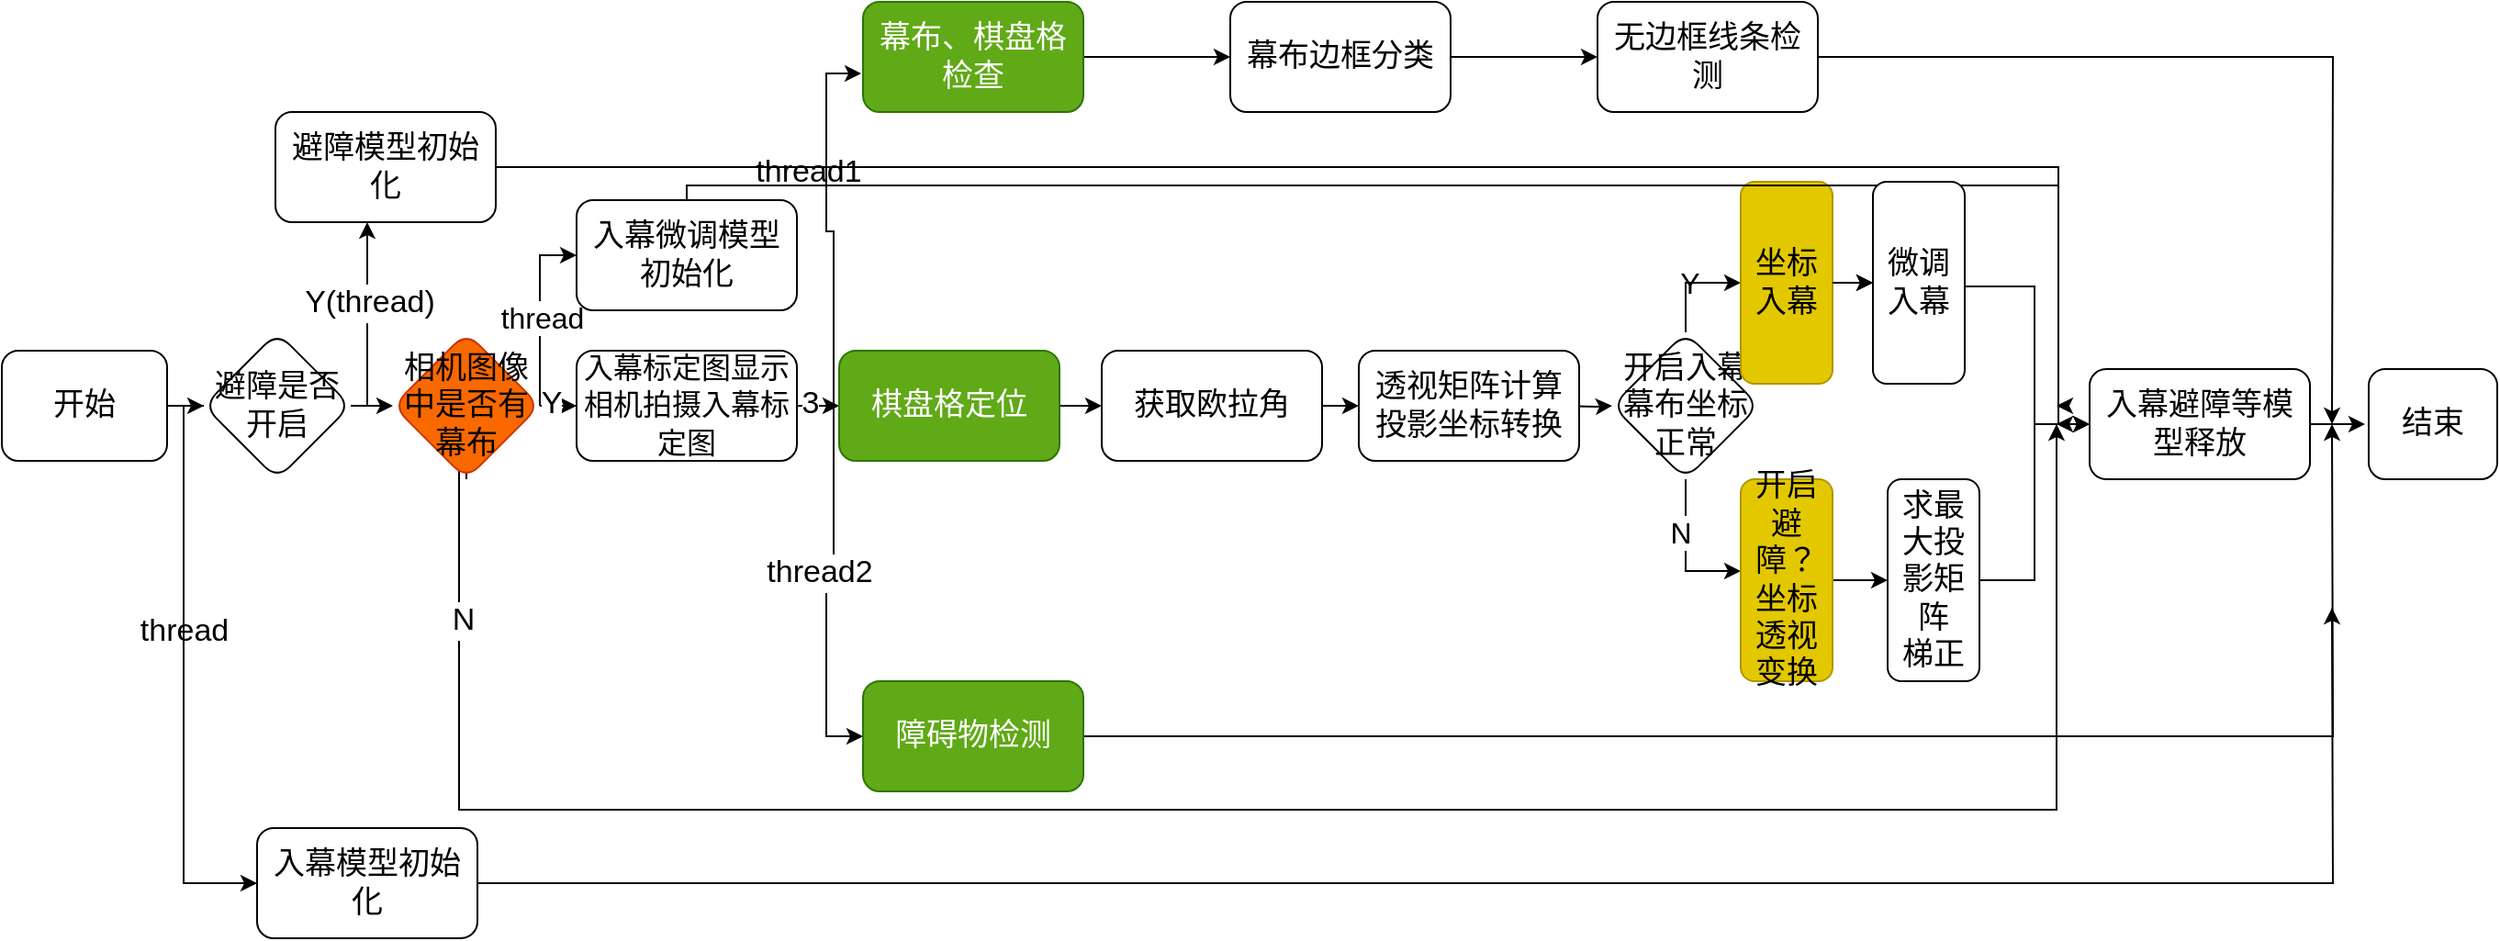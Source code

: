 <mxfile version="28.0.6">
  <diagram name="第 1 页" id="eUOdUabtTJqjUHIHZATa">
    <mxGraphModel dx="1428" dy="743" grid="1" gridSize="10" guides="1" tooltips="1" connect="1" arrows="1" fold="1" page="1" pageScale="1" pageWidth="827" pageHeight="1169" math="0" shadow="0">
      <root>
        <mxCell id="0" />
        <mxCell id="1" parent="0" />
        <mxCell id="50aGyaner4wVHb0yDlN_-3" value="" style="edgeStyle=orthogonalEdgeStyle;rounded=0;orthogonalLoop=1;jettySize=auto;html=1;fontSize=17;" parent="1" source="50aGyaner4wVHb0yDlN_-1" target="50aGyaner4wVHb0yDlN_-2" edge="1">
          <mxGeometry relative="1" as="geometry" />
        </mxCell>
        <mxCell id="50aGyaner4wVHb0yDlN_-74" style="edgeStyle=orthogonalEdgeStyle;rounded=0;orthogonalLoop=1;jettySize=auto;html=1;exitX=1;exitY=0.5;exitDx=0;exitDy=0;entryX=0;entryY=0.5;entryDx=0;entryDy=0;fontSize=17;" parent="1" source="50aGyaner4wVHb0yDlN_-1" target="50aGyaner4wVHb0yDlN_-70" edge="1">
          <mxGeometry relative="1" as="geometry">
            <Array as="points">
              <mxPoint x="230" y="300" />
              <mxPoint x="230" y="560" />
            </Array>
          </mxGeometry>
        </mxCell>
        <mxCell id="50aGyaner4wVHb0yDlN_-1" value="开始" style="rounded=1;whiteSpace=wrap;html=1;fontSize=17;" parent="1" vertex="1">
          <mxGeometry x="131" y="270" width="90" height="60" as="geometry" />
        </mxCell>
        <mxCell id="50aGyaner4wVHb0yDlN_-5" value="" style="edgeStyle=orthogonalEdgeStyle;rounded=0;orthogonalLoop=1;jettySize=auto;html=1;fontSize=17;" parent="1" source="50aGyaner4wVHb0yDlN_-2" target="50aGyaner4wVHb0yDlN_-4" edge="1">
          <mxGeometry relative="1" as="geometry" />
        </mxCell>
        <mxCell id="50aGyaner4wVHb0yDlN_-76" value="" style="edgeStyle=orthogonalEdgeStyle;rounded=0;orthogonalLoop=1;jettySize=auto;html=1;fontSize=17;" parent="1" source="50aGyaner4wVHb0yDlN_-2" target="50aGyaner4wVHb0yDlN_-75" edge="1">
          <mxGeometry relative="1" as="geometry">
            <Array as="points">
              <mxPoint x="330" y="300" />
            </Array>
          </mxGeometry>
        </mxCell>
        <mxCell id="50aGyaner4wVHb0yDlN_-79" value="Y(thread)" style="edgeLabel;html=1;align=center;verticalAlign=middle;resizable=0;points=[];fontSize=17;" parent="50aGyaner4wVHb0yDlN_-76" vertex="1" connectable="0">
          <mxGeometry x="0.189" relative="1" as="geometry">
            <mxPoint x="1" as="offset" />
          </mxGeometry>
        </mxCell>
        <mxCell id="50aGyaner4wVHb0yDlN_-2" value="避障是否开启" style="rhombus;whiteSpace=wrap;html=1;rounded=1;fontSize=17;" parent="1" vertex="1">
          <mxGeometry x="241" y="260" width="80" height="80" as="geometry" />
        </mxCell>
        <mxCell id="50aGyaner4wVHb0yDlN_-25" style="edgeStyle=orthogonalEdgeStyle;rounded=0;orthogonalLoop=1;jettySize=auto;html=1;fontSize=17;" parent="1" source="50aGyaner4wVHb0yDlN_-4" target="50aGyaner4wVHb0yDlN_-10" edge="1">
          <mxGeometry relative="1" as="geometry" />
        </mxCell>
        <mxCell id="50aGyaner4wVHb0yDlN_-78" value="Y" style="edgeLabel;html=1;align=center;verticalAlign=middle;resizable=0;points=[];fontSize=17;" parent="50aGyaner4wVHb0yDlN_-25" vertex="1" connectable="0">
          <mxGeometry x="0.533" y="1" relative="1" as="geometry">
            <mxPoint as="offset" />
          </mxGeometry>
        </mxCell>
        <mxCell id="50aGyaner4wVHb0yDlN_-72" style="edgeStyle=orthogonalEdgeStyle;rounded=0;orthogonalLoop=1;jettySize=auto;html=1;exitX=0.5;exitY=1;exitDx=0;exitDy=0;fontSize=17;" parent="1" source="50aGyaner4wVHb0yDlN_-4" edge="1">
          <mxGeometry relative="1" as="geometry">
            <mxPoint x="1250" y="310" as="targetPoint" />
            <mxPoint x="384" y="370" as="sourcePoint" />
            <Array as="points">
              <mxPoint x="384" y="330" />
              <mxPoint x="380" y="330" />
              <mxPoint x="380" y="520" />
              <mxPoint x="1250" y="520" />
            </Array>
          </mxGeometry>
        </mxCell>
        <mxCell id="50aGyaner4wVHb0yDlN_-73" value="N" style="edgeLabel;html=1;align=center;verticalAlign=middle;resizable=0;points=[];fontSize=17;" parent="50aGyaner4wVHb0yDlN_-72" vertex="1" connectable="0">
          <mxGeometry x="-0.843" y="2" relative="1" as="geometry">
            <mxPoint as="offset" />
          </mxGeometry>
        </mxCell>
        <mxCell id="50aGyaner4wVHb0yDlN_-83" style="edgeStyle=orthogonalEdgeStyle;rounded=0;orthogonalLoop=1;jettySize=auto;html=1;entryX=0;entryY=0.5;entryDx=0;entryDy=0;fontSize=17;" parent="1" source="50aGyaner4wVHb0yDlN_-4" target="50aGyaner4wVHb0yDlN_-82" edge="1">
          <mxGeometry relative="1" as="geometry">
            <Array as="points">
              <mxPoint x="424" y="218" />
            </Array>
          </mxGeometry>
        </mxCell>
        <mxCell id="bolb6NHZh9nJH48OFSGE-2" value="&lt;font style=&quot;font-size: 16px;&quot;&gt;thread&lt;/font&gt;" style="edgeLabel;html=1;align=center;verticalAlign=middle;resizable=0;points=[];" vertex="1" connectable="0" parent="50aGyaner4wVHb0yDlN_-83">
          <mxGeometry x="-0.059" y="-1" relative="1" as="geometry">
            <mxPoint as="offset" />
          </mxGeometry>
        </mxCell>
        <mxCell id="50aGyaner4wVHb0yDlN_-4" value="相机图像中是否有幕布" style="rhombus;whiteSpace=wrap;html=1;rounded=1;fontSize=17;fillColor=#fa6800;fontColor=#000000;strokeColor=#C73500;" parent="1" vertex="1">
          <mxGeometry x="344" y="260" width="80" height="80" as="geometry" />
        </mxCell>
        <mxCell id="50aGyaner4wVHb0yDlN_-18" value="" style="edgeStyle=orthogonalEdgeStyle;rounded=0;orthogonalLoop=1;jettySize=auto;html=1;fontSize=17;" parent="1" source="50aGyaner4wVHb0yDlN_-10" target="50aGyaner4wVHb0yDlN_-17" edge="1">
          <mxGeometry relative="1" as="geometry" />
        </mxCell>
        <mxCell id="50aGyaner4wVHb0yDlN_-64" style="edgeStyle=orthogonalEdgeStyle;rounded=0;orthogonalLoop=1;jettySize=auto;html=1;exitX=1;exitY=0.5;exitDx=0;exitDy=0;entryX=0;entryY=0.5;entryDx=0;entryDy=0;fontSize=17;" parent="1" source="50aGyaner4wVHb0yDlN_-10" target="50aGyaner4wVHb0yDlN_-56" edge="1">
          <mxGeometry relative="1" as="geometry" />
        </mxCell>
        <mxCell id="50aGyaner4wVHb0yDlN_-67" value="thread2" style="edgeLabel;html=1;align=center;verticalAlign=middle;resizable=0;points=[];fontSize=17;" parent="50aGyaner4wVHb0yDlN_-64" vertex="1" connectable="0">
          <mxGeometry x="0.027" y="-4" relative="1" as="geometry">
            <mxPoint as="offset" />
          </mxGeometry>
        </mxCell>
        <mxCell id="50aGyaner4wVHb0yDlN_-10" value="&lt;font style=&quot;font-size: 16px;&quot;&gt;入幕标定图显示&lt;/font&gt;&lt;div&gt;&lt;font style=&quot;font-size: 16px;&quot;&gt;相机拍摄入幕标定图&lt;/font&gt;&lt;/div&gt;" style="whiteSpace=wrap;html=1;rounded=1;fontSize=17;" parent="1" vertex="1">
          <mxGeometry x="444" y="270" width="120" height="60" as="geometry" />
        </mxCell>
        <mxCell id="50aGyaner4wVHb0yDlN_-20" value="" style="edgeStyle=orthogonalEdgeStyle;rounded=0;orthogonalLoop=1;jettySize=auto;html=1;fontSize=17;" parent="1" source="50aGyaner4wVHb0yDlN_-17" target="50aGyaner4wVHb0yDlN_-19" edge="1">
          <mxGeometry relative="1" as="geometry" />
        </mxCell>
        <mxCell id="50aGyaner4wVHb0yDlN_-17" value="棋盘格定位" style="whiteSpace=wrap;html=1;rounded=1;fontSize=17;fillColor=#60a917;fontColor=#ffffff;strokeColor=#2D7600;" parent="1" vertex="1">
          <mxGeometry x="587" y="270" width="120" height="60" as="geometry" />
        </mxCell>
        <mxCell id="50aGyaner4wVHb0yDlN_-22" value="" style="edgeStyle=orthogonalEdgeStyle;rounded=0;orthogonalLoop=1;jettySize=auto;html=1;fontSize=17;" parent="1" source="50aGyaner4wVHb0yDlN_-19" edge="1">
          <mxGeometry relative="1" as="geometry">
            <mxPoint x="870" y="300" as="targetPoint" />
          </mxGeometry>
        </mxCell>
        <mxCell id="50aGyaner4wVHb0yDlN_-19" value="获取欧拉角" style="whiteSpace=wrap;html=1;rounded=1;fontSize=17;" parent="1" vertex="1">
          <mxGeometry x="730" y="270" width="120" height="60" as="geometry" />
        </mxCell>
        <mxCell id="50aGyaner4wVHb0yDlN_-27" value="" style="edgeStyle=orthogonalEdgeStyle;rounded=0;orthogonalLoop=1;jettySize=auto;html=1;fontSize=17;" parent="1" target="50aGyaner4wVHb0yDlN_-26" edge="1">
          <mxGeometry relative="1" as="geometry">
            <mxPoint x="978" y="300" as="sourcePoint" />
          </mxGeometry>
        </mxCell>
        <mxCell id="50aGyaner4wVHb0yDlN_-23" value="透视矩阵计算&lt;div&gt;投影坐标转换&lt;/div&gt;" style="whiteSpace=wrap;html=1;rounded=1;fontSize=17;" parent="1" vertex="1">
          <mxGeometry x="870" y="270" width="120" height="60" as="geometry" />
        </mxCell>
        <mxCell id="50aGyaner4wVHb0yDlN_-41" style="edgeStyle=orthogonalEdgeStyle;rounded=0;orthogonalLoop=1;jettySize=auto;html=1;fontSize=17;" parent="1" source="50aGyaner4wVHb0yDlN_-26" target="50aGyaner4wVHb0yDlN_-38" edge="1">
          <mxGeometry relative="1" as="geometry">
            <mxPoint x="1048" y="350" as="sourcePoint" />
            <Array as="points">
              <mxPoint x="1048" y="390" />
            </Array>
          </mxGeometry>
        </mxCell>
        <mxCell id="50aGyaner4wVHb0yDlN_-88" value="&lt;font style=&quot;font-size: 16px;&quot;&gt;N&lt;/font&gt;" style="edgeLabel;html=1;align=center;verticalAlign=middle;resizable=0;points=[];" parent="50aGyaner4wVHb0yDlN_-41" vertex="1" connectable="0">
          <mxGeometry x="-0.275" y="-3" relative="1" as="geometry">
            <mxPoint as="offset" />
          </mxGeometry>
        </mxCell>
        <mxCell id="50aGyaner4wVHb0yDlN_-53" style="edgeStyle=orthogonalEdgeStyle;rounded=0;orthogonalLoop=1;jettySize=auto;html=1;entryX=0;entryY=0.5;entryDx=0;entryDy=0;exitX=0.5;exitY=0;exitDx=0;exitDy=0;fontSize=17;" parent="1" source="50aGyaner4wVHb0yDlN_-26" target="50aGyaner4wVHb0yDlN_-37" edge="1">
          <mxGeometry relative="1" as="geometry" />
        </mxCell>
        <mxCell id="50aGyaner4wVHb0yDlN_-26" value="开启入幕&lt;div&gt;幕布坐标正常&lt;/div&gt;" style="rhombus;whiteSpace=wrap;html=1;rounded=1;fontSize=17;" parent="1" vertex="1">
          <mxGeometry x="1008" y="260" width="80" height="80" as="geometry" />
        </mxCell>
        <mxCell id="50aGyaner4wVHb0yDlN_-45" style="edgeStyle=orthogonalEdgeStyle;rounded=0;orthogonalLoop=1;jettySize=auto;html=1;fontSize=17;" parent="1" source="50aGyaner4wVHb0yDlN_-89" target="50aGyaner4wVHb0yDlN_-43" edge="1">
          <mxGeometry relative="1" as="geometry">
            <Array as="points">
              <mxPoint x="1238" y="235" />
              <mxPoint x="1238" y="310" />
            </Array>
          </mxGeometry>
        </mxCell>
        <mxCell id="50aGyaner4wVHb0yDlN_-90" value="" style="edgeStyle=orthogonalEdgeStyle;rounded=0;orthogonalLoop=1;jettySize=auto;html=1;" parent="1" source="50aGyaner4wVHb0yDlN_-37" target="50aGyaner4wVHb0yDlN_-89" edge="1">
          <mxGeometry relative="1" as="geometry" />
        </mxCell>
        <mxCell id="50aGyaner4wVHb0yDlN_-37" value="坐标&lt;br&gt;&lt;div&gt;入&lt;span style=&quot;background-color: transparent; color: light-dark(rgb(0, 0, 0), rgb(237, 237, 237));&quot;&gt;幕&lt;/span&gt;&lt;/div&gt;" style="rounded=1;whiteSpace=wrap;html=1;fontSize=17;fillColor=#e3c800;strokeColor=#B09500;fontColor=#000000;" parent="1" vertex="1">
          <mxGeometry x="1078" y="178" width="50" height="110" as="geometry" />
        </mxCell>
        <mxCell id="50aGyaner4wVHb0yDlN_-40" value="" style="edgeStyle=orthogonalEdgeStyle;rounded=0;orthogonalLoop=1;jettySize=auto;html=1;fontSize=17;" parent="1" source="50aGyaner4wVHb0yDlN_-38" target="50aGyaner4wVHb0yDlN_-39" edge="1">
          <mxGeometry relative="1" as="geometry" />
        </mxCell>
        <mxCell id="50aGyaner4wVHb0yDlN_-38" value="开启避障？坐标透视变换" style="rounded=1;whiteSpace=wrap;html=1;fontSize=17;fillColor=#e3c800;fontColor=#000000;strokeColor=#B09500;" parent="1" vertex="1">
          <mxGeometry x="1078" y="340" width="50" height="110" as="geometry" />
        </mxCell>
        <mxCell id="50aGyaner4wVHb0yDlN_-44" value="" style="edgeStyle=orthogonalEdgeStyle;rounded=0;orthogonalLoop=1;jettySize=auto;html=1;fontSize=17;" parent="1" source="50aGyaner4wVHb0yDlN_-39" target="50aGyaner4wVHb0yDlN_-43" edge="1">
          <mxGeometry relative="1" as="geometry" />
        </mxCell>
        <mxCell id="50aGyaner4wVHb0yDlN_-39" value="求最大投影矩阵&lt;div&gt;梯正&lt;/div&gt;" style="rounded=1;whiteSpace=wrap;html=1;fontSize=17;" parent="1" vertex="1">
          <mxGeometry x="1158" y="340" width="50" height="110" as="geometry" />
        </mxCell>
        <mxCell id="50aGyaner4wVHb0yDlN_-47" value="" style="edgeStyle=orthogonalEdgeStyle;rounded=0;orthogonalLoop=1;jettySize=auto;html=1;fontSize=17;" parent="1" source="50aGyaner4wVHb0yDlN_-43" edge="1">
          <mxGeometry relative="1" as="geometry">
            <mxPoint x="1418" y="310" as="targetPoint" />
          </mxGeometry>
        </mxCell>
        <mxCell id="50aGyaner4wVHb0yDlN_-43" value="入幕避障等模型释放" style="whiteSpace=wrap;html=1;rounded=1;fontSize=17;" parent="1" vertex="1">
          <mxGeometry x="1268" y="280" width="120" height="60" as="geometry" />
        </mxCell>
        <mxCell id="50aGyaner4wVHb0yDlN_-46" value="结束" style="whiteSpace=wrap;html=1;rounded=1;fontSize=17;" parent="1" vertex="1">
          <mxGeometry x="1420" y="280" width="70" height="60" as="geometry" />
        </mxCell>
        <mxCell id="50aGyaner4wVHb0yDlN_-65" style="edgeStyle=orthogonalEdgeStyle;rounded=0;orthogonalLoop=1;jettySize=auto;html=1;fontSize=17;" parent="1" source="50aGyaner4wVHb0yDlN_-56" edge="1">
          <mxGeometry relative="1" as="geometry">
            <mxPoint x="1400" y="310" as="targetPoint" />
          </mxGeometry>
        </mxCell>
        <mxCell id="50aGyaner4wVHb0yDlN_-56" value="障碍物检测" style="rounded=1;whiteSpace=wrap;html=1;fontSize=17;fillColor=#60a917;fontColor=#ffffff;strokeColor=#2D7600;" parent="1" vertex="1">
          <mxGeometry x="600" y="450" width="120" height="60" as="geometry" />
        </mxCell>
        <mxCell id="50aGyaner4wVHb0yDlN_-59" value="" style="edgeStyle=orthogonalEdgeStyle;rounded=0;orthogonalLoop=1;jettySize=auto;html=1;fontSize=17;" parent="1" source="50aGyaner4wVHb0yDlN_-57" target="50aGyaner4wVHb0yDlN_-58" edge="1">
          <mxGeometry relative="1" as="geometry" />
        </mxCell>
        <mxCell id="50aGyaner4wVHb0yDlN_-57" value="幕布、棋盘格检查" style="rounded=1;whiteSpace=wrap;html=1;fontSize=17;fillColor=#60a917;fontColor=#ffffff;strokeColor=#2D7600;" parent="1" vertex="1">
          <mxGeometry x="600" y="80" width="120" height="60" as="geometry" />
        </mxCell>
        <mxCell id="50aGyaner4wVHb0yDlN_-61" value="" style="edgeStyle=orthogonalEdgeStyle;rounded=0;orthogonalLoop=1;jettySize=auto;html=1;fontSize=17;" parent="1" source="50aGyaner4wVHb0yDlN_-58" target="50aGyaner4wVHb0yDlN_-60" edge="1">
          <mxGeometry relative="1" as="geometry" />
        </mxCell>
        <mxCell id="50aGyaner4wVHb0yDlN_-58" value="幕布边框分类" style="whiteSpace=wrap;html=1;rounded=1;fontSize=17;" parent="1" vertex="1">
          <mxGeometry x="800" y="80" width="120" height="60" as="geometry" />
        </mxCell>
        <mxCell id="50aGyaner4wVHb0yDlN_-62" style="edgeStyle=orthogonalEdgeStyle;rounded=0;orthogonalLoop=1;jettySize=auto;html=1;fontSize=17;" parent="1" source="50aGyaner4wVHb0yDlN_-60" edge="1">
          <mxGeometry relative="1" as="geometry">
            <mxPoint x="1400" y="310" as="targetPoint" />
          </mxGeometry>
        </mxCell>
        <mxCell id="50aGyaner4wVHb0yDlN_-60" value="无边框线条检测" style="whiteSpace=wrap;html=1;rounded=1;fontSize=17;" parent="1" vertex="1">
          <mxGeometry x="1000" y="80" width="120" height="60" as="geometry" />
        </mxCell>
        <mxCell id="50aGyaner4wVHb0yDlN_-63" style="edgeStyle=orthogonalEdgeStyle;rounded=0;orthogonalLoop=1;jettySize=auto;html=1;entryX=-0.008;entryY=0.65;entryDx=0;entryDy=0;entryPerimeter=0;fontSize=17;" parent="1" source="50aGyaner4wVHb0yDlN_-10" target="50aGyaner4wVHb0yDlN_-57" edge="1">
          <mxGeometry relative="1" as="geometry" />
        </mxCell>
        <mxCell id="50aGyaner4wVHb0yDlN_-68" value="3" style="edgeLabel;html=1;align=center;verticalAlign=middle;resizable=0;points=[];fontSize=17;" parent="50aGyaner4wVHb0yDlN_-63" vertex="1" connectable="0">
          <mxGeometry x="-0.938" y="1" relative="1" as="geometry">
            <mxPoint as="offset" />
          </mxGeometry>
        </mxCell>
        <mxCell id="50aGyaner4wVHb0yDlN_-66" value="thread1" style="text;html=1;align=center;verticalAlign=middle;resizable=0;points=[];autosize=1;strokeColor=none;fillColor=none;fontSize=17;" parent="1" vertex="1">
          <mxGeometry x="530" y="158" width="80" height="30" as="geometry" />
        </mxCell>
        <mxCell id="50aGyaner4wVHb0yDlN_-71" style="edgeStyle=orthogonalEdgeStyle;rounded=0;orthogonalLoop=1;jettySize=auto;html=1;fontSize=17;" parent="1" source="50aGyaner4wVHb0yDlN_-70" edge="1">
          <mxGeometry relative="1" as="geometry">
            <mxPoint x="1400" y="410" as="targetPoint" />
          </mxGeometry>
        </mxCell>
        <mxCell id="50aGyaner4wVHb0yDlN_-70" value="入幕模型初始化" style="rounded=1;whiteSpace=wrap;html=1;fontSize=17;" parent="1" vertex="1">
          <mxGeometry x="270" y="530" width="120" height="60" as="geometry" />
        </mxCell>
        <mxCell id="50aGyaner4wVHb0yDlN_-77" style="edgeStyle=orthogonalEdgeStyle;rounded=0;orthogonalLoop=1;jettySize=auto;html=1;fontSize=17;" parent="1" source="50aGyaner4wVHb0yDlN_-75" edge="1">
          <mxGeometry relative="1" as="geometry">
            <mxPoint x="1250" y="310" as="targetPoint" />
            <Array as="points">
              <mxPoint x="1251" y="170" />
            </Array>
          </mxGeometry>
        </mxCell>
        <mxCell id="50aGyaner4wVHb0yDlN_-75" value="避障模型初始化" style="whiteSpace=wrap;html=1;fontSize=17;rounded=1;" parent="1" vertex="1">
          <mxGeometry x="280" y="140" width="120" height="60" as="geometry" />
        </mxCell>
        <mxCell id="50aGyaner4wVHb0yDlN_-81" value="thread" style="text;html=1;align=center;verticalAlign=middle;resizable=0;points=[];autosize=1;strokeColor=none;fillColor=none;fontSize=17;" parent="1" vertex="1">
          <mxGeometry x="195" y="408" width="70" height="30" as="geometry" />
        </mxCell>
        <mxCell id="50aGyaner4wVHb0yDlN_-84" style="edgeStyle=orthogonalEdgeStyle;rounded=0;orthogonalLoop=1;jettySize=auto;html=1;fontSize=17;" parent="1" source="50aGyaner4wVHb0yDlN_-82" edge="1">
          <mxGeometry relative="1" as="geometry">
            <mxPoint x="1250" y="300" as="targetPoint" />
            <Array as="points">
              <mxPoint x="504" y="180" />
              <mxPoint x="1251" y="180" />
            </Array>
          </mxGeometry>
        </mxCell>
        <mxCell id="50aGyaner4wVHb0yDlN_-82" value="入幕微调模型初始化" style="rounded=1;whiteSpace=wrap;html=1;fontSize=17;" parent="1" vertex="1">
          <mxGeometry x="444" y="188" width="120" height="60" as="geometry" />
        </mxCell>
        <mxCell id="50aGyaner4wVHb0yDlN_-87" value="&lt;font style=&quot;font-size: 16px;&quot;&gt;Y&lt;/font&gt;" style="text;html=1;align=center;verticalAlign=middle;resizable=0;points=[];autosize=1;strokeColor=none;fillColor=none;" parent="1" vertex="1">
          <mxGeometry x="1035" y="218" width="30" height="30" as="geometry" />
        </mxCell>
        <mxCell id="50aGyaner4wVHb0yDlN_-91" value="" style="edgeStyle=orthogonalEdgeStyle;rounded=0;orthogonalLoop=1;jettySize=auto;html=1;fontSize=17;" parent="1" source="50aGyaner4wVHb0yDlN_-37" target="50aGyaner4wVHb0yDlN_-89" edge="1">
          <mxGeometry relative="1" as="geometry">
            <mxPoint x="1128" y="235" as="sourcePoint" />
            <mxPoint x="1268" y="310" as="targetPoint" />
            <Array as="points" />
          </mxGeometry>
        </mxCell>
        <mxCell id="50aGyaner4wVHb0yDlN_-89" value="微调入幕" style="rounded=1;whiteSpace=wrap;html=1;fontSize=17;" parent="1" vertex="1">
          <mxGeometry x="1150" y="178" width="50" height="110" as="geometry" />
        </mxCell>
      </root>
    </mxGraphModel>
  </diagram>
</mxfile>
